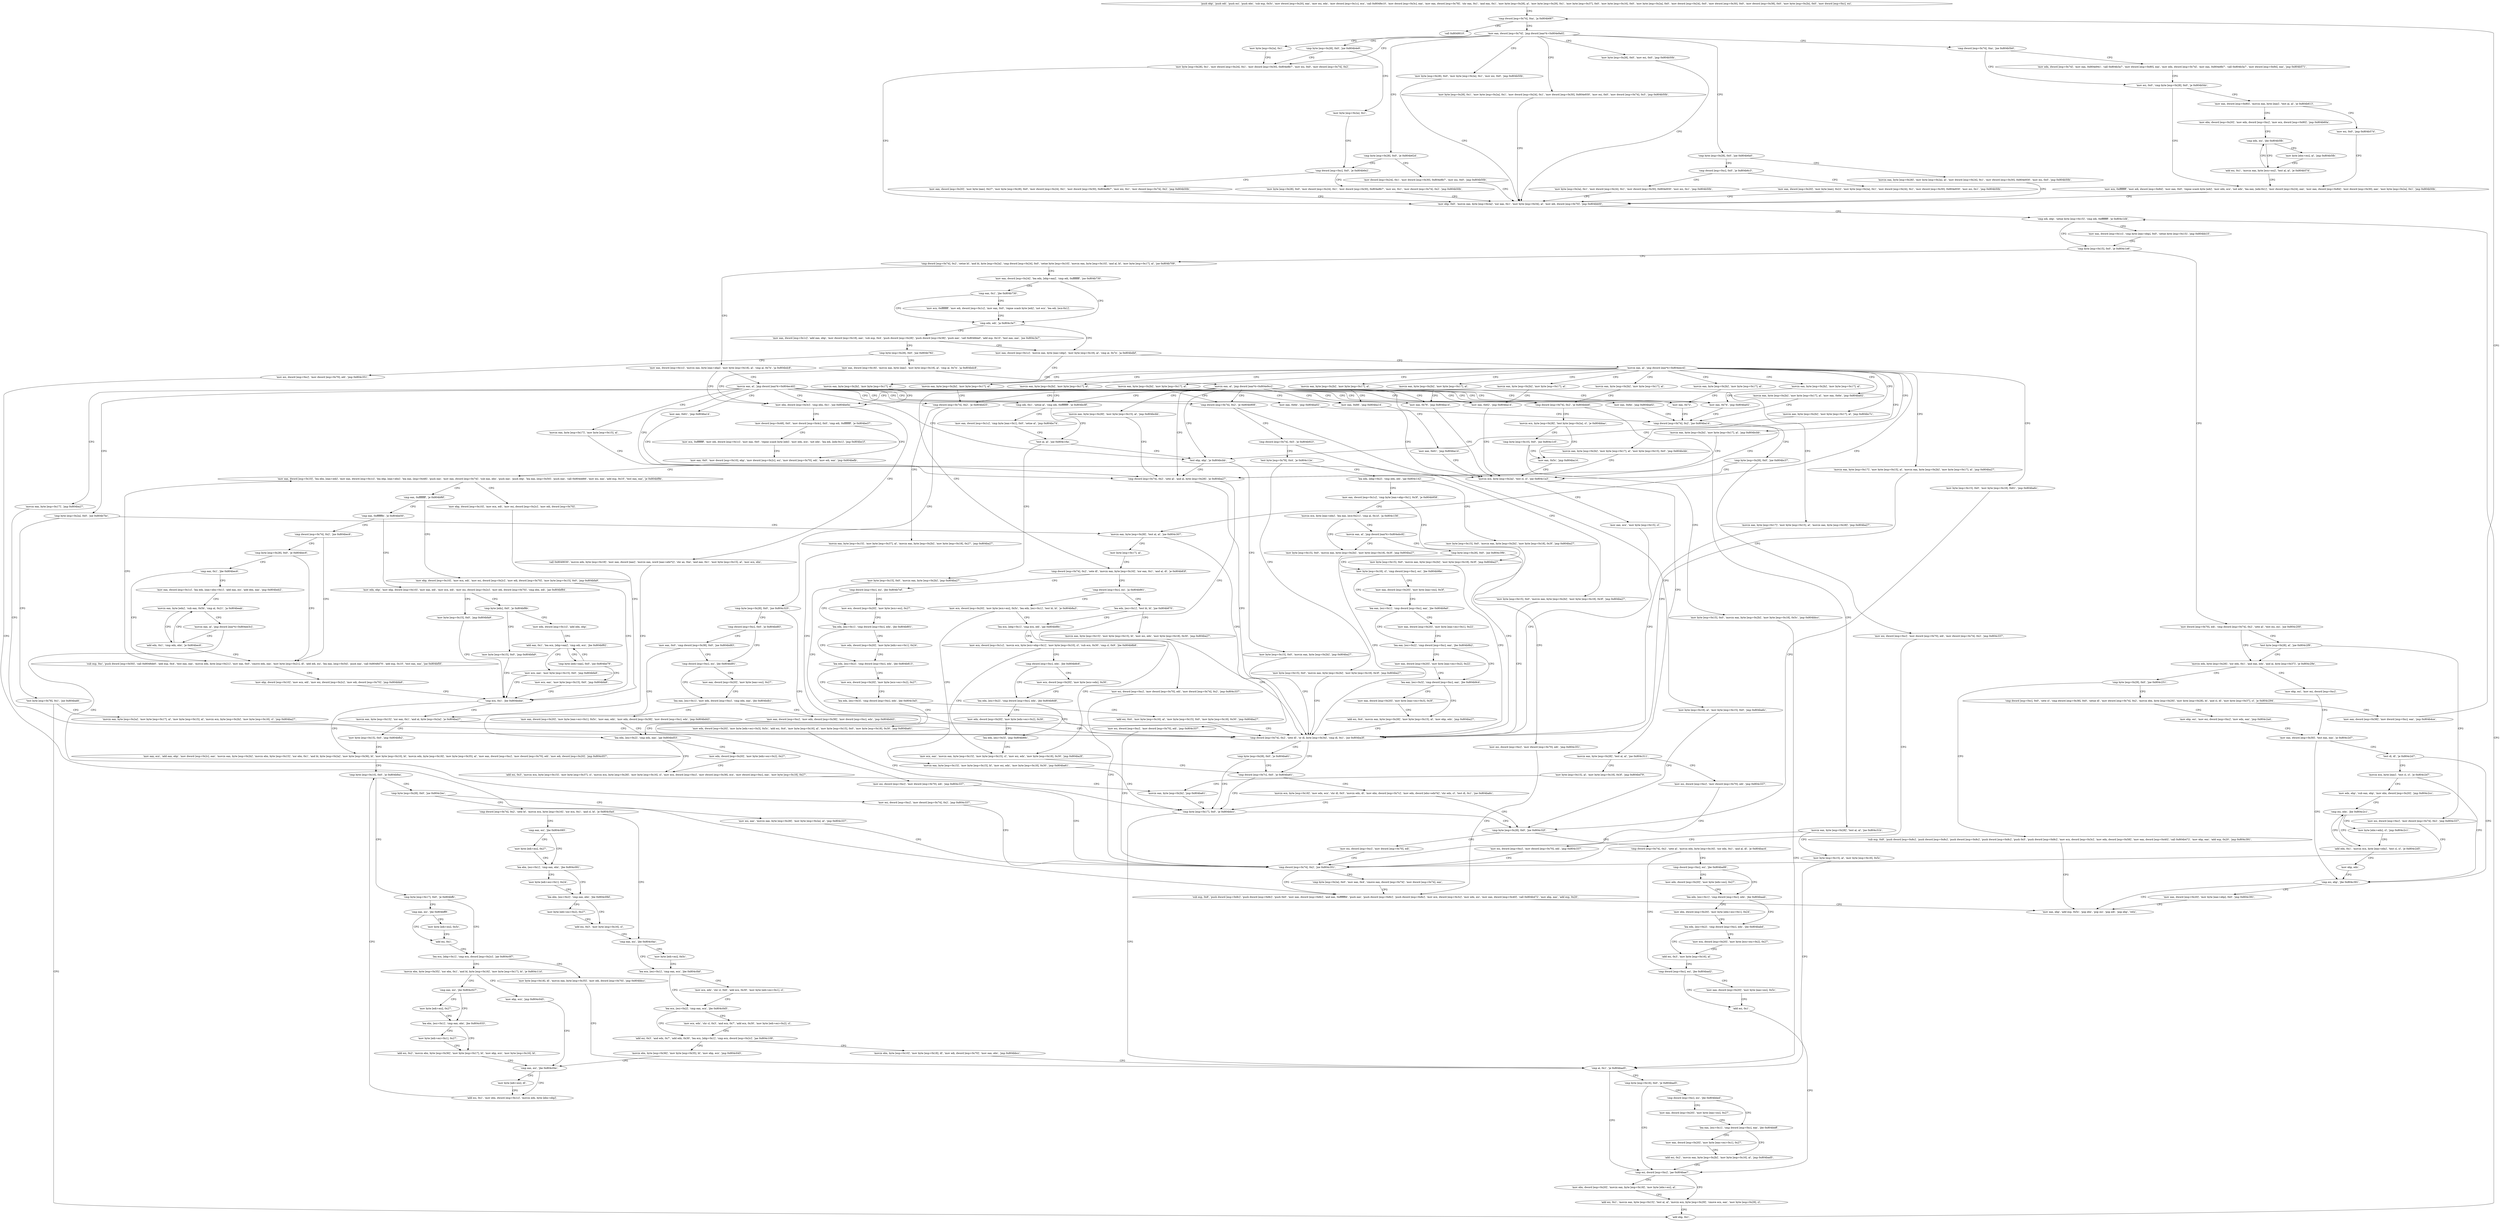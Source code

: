 digraph "func" {
"134526066" [label = "'push ebp', 'push edi', 'push esi', 'push ebx', 'sub esp, 0x5c', 'mov dword [esp+0x20], eax', 'mov esi, edx', 'mov dword [esp+0x1c], ecx', 'call 0x8048e10', 'mov dword [esp+0x3c], eax', 'mov eax, dword [esp+0x78]', 'shr eax, 0x1', 'and eax, 0x1', 'mov byte [esp+0x28], al', 'mov byte [esp+0x29], 0x1', 'mov byte [esp+0x37], 0x0', 'mov byte [esp+0x16], 0x0', 'mov byte [esp+0x2a], 0x0', 'mov dword [esp+0x24], 0x0', 'mov dword [esp+0x30], 0x0', 'mov dword [esp+0x38], 0x0', 'mov byte [esp+0x2b], 0x0', 'mov dword [esp+0xc], esi', " ]
"134526158" [label = "'cmp dword [esp+0x74], 0xa', 'ja 0x804b687', " ]
"134526599" [label = "'call 0x8049010', " ]
"134526169" [label = "'mov eax, dword [esp+0x74]', 'jmp dword [eax*4+0x804e9a0]', " ]
"134526180" [label = "'mov byte [esp+0x2a], 0x1', " ]
"134526185" [label = "'mov byte [esp+0x28], 0x1', 'mov dword [esp+0x24], 0x1', 'mov dword [esp+0x30], 0x804e8b7', 'mov esi, 0x0', 'mov dword [esp+0x74], 0x2', " ]
"134526245" [label = "'mov byte [esp+0x28], 0x0', 'mov esi, 0x0', 'jmp 0x804b50b', " ]
"134526257" [label = "'cmp byte [esp+0x28], 0x0', 'jne 0x804b6a0', " ]
"134526314" [label = "'cmp dword [esp+0x74], 0xa', 'jne 0x804b5b0', " ]
"134526493" [label = "'cmp byte [esp+0x28], 0x0', 'jne 0x804b4e9', " ]
"134526566" [label = "'cmp byte [esp+0x28], 0x0', 'je 0x804b62d', " ]
"134526604" [label = "'mov byte [esp+0x28], 0x0', 'mov byte [esp+0x2a], 0x1', 'mov esi, 0x0', 'jmp 0x804b50b', " ]
"134529979" [label = "'mov byte [esp+0x28], 0x1', 'mov byte [esp+0x2a], 0x1', 'mov dword [esp+0x24], 0x1', 'mov dword [esp+0x30], 0x804e930', 'mov esi, 0x0', 'mov dword [esp+0x74], 0x5', 'jmp 0x804b50b', " ]
"134526219" [label = "'mov ebp, 0x0', 'movzx eax, byte [esp+0x2a]', 'xor eax, 0x1', 'mov byte [esp+0x34], al', 'mov edi, dword [esp+0x70]', 'jmp 0x804bb00', " ]
"134526624" [label = "'movzx eax, byte [esp+0x28]', 'mov byte [esp+0x2a], al', 'mov dword [esp+0x24], 0x1', 'mov dword [esp+0x30], 0x804e930', 'mov esi, 0x0', 'jmp 0x804b50b', " ]
"134526268" [label = "'cmp dword [esp+0xc], 0x0', 'je 0x804b6c3', " ]
"134526384" [label = "'mov edx, dword [esp+0x74]', 'mov eax, 0x804e941', 'call 0x804b3a7', 'mov dword [esp+0x80], eax', 'mov edx, dword [esp+0x74]', 'mov eax, 0x804e8b7', 'call 0x804b3a7', 'mov dword [esp+0x84], eax', 'jmp 0x804b571', " ]
"134526321" [label = "'mov esi, 0x0', 'cmp byte [esp+0x28], 0x0', 'je 0x804b5dc', " ]
"134526504" [label = "'mov byte [esp+0x2a], 0x1', " ]
"134526509" [label = "'cmp dword [esp+0xc], 0x0', 'je 0x804b6e2', " ]
"134526573" [label = "'mov dword [esp+0x24], 0x1', 'mov dword [esp+0x30], 0x804e8b7', 'mov esi, 0x0', 'jmp 0x804b50b', " ]
"134527744" [label = "'cmp edi, ebp', 'setne byte [esp+0x15]', 'cmp edi, 0xffffffff', 'je 0x804c1d4', " ]
"134529492" [label = "'mov eax, dword [esp+0x1c]', 'cmp byte [eax+ebp], 0x0', 'setne byte [esp+0x15]', 'jmp 0x804bb10', " ]
"134527760" [label = "'cmp byte [esp+0x15], 0x0', 'je 0x804c1e6', " ]
"134526659" [label = "'mov byte [esp+0x2a], 0x1', 'mov dword [esp+0x24], 0x1', 'mov dword [esp+0x30], 0x804e930', 'mov esi, 0x1', 'jmp 0x804b50b', " ]
"134526279" [label = "'mov eax, dword [esp+0x20]', 'mov byte [eax], 0x22', 'mov byte [esp+0x2a], 0x1', 'mov dword [esp+0x24], 0x1', 'mov dword [esp+0x30], 0x804e930', 'mov esi, 0x1', 'jmp 0x804b50b', " ]
"134526428" [label = "'mov eax, dword [esp+0x80]', 'movzx eax, byte [eax]', 'test al, al', 'je 0x804b613', " ]
"134526333" [label = "'mov ecx, 0xffffffff', 'mov edi, dword [esp+0x84]', 'mov eax, 0x0', 'repne scasb byte [edi]', 'mov edx, ecx', 'not edx', 'lea eax, [edx-0x1]', 'mov dword [esp+0x24], eax', 'mov eax, dword [esp+0x84]', 'mov dword [esp+0x30], eax', 'mov byte [esp+0x2a], 0x1', 'jmp 0x804b50b', " ]
"134526690" [label = "'mov byte [esp+0x28], 0x0', 'mov dword [esp+0x24], 0x1', 'mov dword [esp+0x30], 0x804e8b7', 'mov esi, 0x1', 'mov dword [esp+0x74], 0x2', 'jmp 0x804b50b', " ]
"134526520" [label = "'mov eax, dword [esp+0x20]', 'mov byte [eax], 0x27', 'mov byte [esp+0x28], 0x0', 'mov dword [esp+0x24], 0x1', 'mov dword [esp+0x30], 0x804e8b7', 'mov esi, 0x1', 'mov dword [esp+0x74], 0x2', 'jmp 0x804b50b', " ]
"134529510" [label = "'mov dword [esp+0x70], edi', 'cmp dword [esp+0x74], 0x2', 'sete al', 'test esi, esi', 'jne 0x804c200', " ]
"134527771" [label = "'cmp dword [esp+0x74], 0x2', 'setne bl', 'and bl, byte [esp+0x2a]', 'cmp dword [esp+0x24], 0x0', 'setne byte [esp+0x10]', 'movzx eax, byte [esp+0x10]', 'and al, bl', 'mov byte [esp+0x17], al', 'jne 0x804b709', " ]
"134526483" [label = "'mov esi, 0x0', 'jmp 0x804b57d', " ]
"134526442" [label = "'mov ebx, dword [esp+0x20]', 'mov edx, dword [esp+0xc]', 'mov ecx, dword [esp+0x80]', 'jmp 0x804b60a', " ]
"134529536" [label = "'movzx edx, byte [esp+0x28]', 'xor edx, 0x1', 'and eax, edx', 'and al, byte [esp+0x37]', 'je 0x804c29e', " ]
"134529526" [label = "'test byte [esp+0x28], al', 'jne 0x804c2f9', " ]
"134526729" [label = "'mov eax, dword [esp+0x24]', 'lea edx, [ebp+eax]', 'cmp edi, 0xffffffff', 'jne 0x804b730', " ]
"134527810" [label = "'mov eax, dword [esp+0x1c]', 'movzx eax, byte [eax+ebp]', 'mov byte [esp+0x18], al', 'cmp al, 0x7e', 'ja 0x804bdc8', " ]
"134526474" [label = "'cmp edx, esi', 'jbe 0x804b5fb', " ]
"134529694" [label = "'mov ebp, esi', 'mov esi, dword [esp+0xc]', " ]
"134529556" [label = "'cmp byte [esp+0x29], 0x0', 'jne 0x804c251', " ]
"134529785" [label = "'mov esi, dword [esp+0xc]', 'mov dword [esp+0x74], 0x2', 'jmp 0x804c337', " ]
"134526768" [label = "'cmp edx, edi', 'ja 0x804c3e7', " ]
"134526742" [label = "'cmp eax, 0x1', 'jbe 0x804b730', " ]
"134528456" [label = "'mov ebx, dword [esp+0x3c]', 'cmp ebx, 0x1', 'jne 0x804be0a', " ]
"134527830" [label = "'movzx eax, al', 'jmp dword [eax*4+0x804ec40]', " ]
"134526459" [label = "'add esi, 0x1', 'movzx eax, byte [ecx+esi]', 'test al, al', 'je 0x804b57d', " ]
"134526478" [label = "'mov byte [ebx+esi], al', 'jmp 0x804b5fb', " ]
"134529700" [label = "'mov eax, dword [esp+0x30]', 'test eax, eax', 'je 0x804c2d7', " ]
"134529617" [label = "'sub esp, 0x8', 'push dword [esp+0x8c]', 'push dword [esp+0x8c]', 'push dword [esp+0x8c]', 'push dword [esp+0x8c]', 'push 0x5', 'push dword [esp+0x8c]', 'mov ecx, dword [esp+0x3c]', 'mov edx, dword [esp+0x58]', 'mov eax, dword [esp+0x40]', 'call 0x804b472', 'mov ebp, eax', 'add esp, 0x20', 'jmp 0x804c391', " ]
"134529563" [label = "'cmp dword [esp+0xc], 0x0', 'sete cl', 'cmp dword [esp+0x38], 0x0', 'setne dl', 'mov dword [esp+0x74], 0x2', 'movzx ebx, byte [esp+0x29]', 'mov byte [esp+0x28], bl', 'and cl, dl', 'mov byte [esp+0x37], cl', 'je 0x804c294', " ]
"134529847" [label = "'cmp dword [esp+0x74], 0x2', 'jne 0x804c351', " ]
"134530023" [label = "'mov eax, dword [esp+0x1c]', 'movzx eax, byte [eax+ebp]', 'mov byte [esp+0x18], al', 'cmp al, 0x7e', 'ja 0x804bdbf', " ]
"134526776" [label = "'mov eax, dword [esp+0x1c]', 'add eax, ebp', 'mov dword [esp+0x18], eax', 'sub esp, 0x4', 'push dword [esp+0x28]', 'push dword [esp+0x38]', 'push eax', 'call 0x8048da0', 'add esp, 0x10', 'test eax, eax', 'jne 0x804c3e7', " ]
"134526747" [label = "'mov ecx, 0xffffffff', 'mov edi, dword [esp+0x1c]', 'mov eax, 0x0', 'repne scasb byte [edi]', 'not ecx', 'lea edi, [ecx-0x1]', " ]
"134528522" [label = "'mov dword [esp+0x48], 0x0', 'mov dword [esp+0x4c], 0x0', 'cmp edi, 0xffffffff', 'je 0x804be37', " ]
"134528465" [label = "'call 0x8049030', 'movzx edx, byte [esp+0x18]', 'mov eax, dword [eax]', 'movzx eax, word [eax+edx*2]', 'shr ax, 0xe', 'and eax, 0x1', 'mov byte [esp+0x15], al', 'mov ecx, ebx', " ]
"134526863" [label = "'cmp byte [esp+0x2a], 0x0', 'jne 0x804b7bc', " ]
"134527206" [label = "'cmp dword [esp+0x74], 0x2', 'je 0x804b908', " ]
"134527453" [label = "'mov eax, 0x62', 'jmp 0x804ba14', " ]
"134527469" [label = "'mov eax, 0x66', 'jmp 0x804ba14', " ]
"134527485" [label = "'mov eax, 0x72', " ]
"134527849" [label = "'mov eax, 0x74', 'jmp 0x804ba02', " ]
"134527868" [label = "'mov eax, 0x76', 'jmp 0x804ba14', " ]
"134527887" [label = "'cmp dword [esp+0x74], 0x2', 'je 0x804bbb6', " ]
"134528016" [label = "'mov eax, 0x6e', 'jmp 0x804ba02', " ]
"134528076" [label = "'mov eax, 0x61', 'jmp 0x804ba14', " ]
"134528105" [label = "'cmp edi, 0x1', 'setne al', 'cmp edi, 0xffffffff', 'je 0x804bc8f', " ]
"134528124" [label = "'test ebp, ebp', 'je 0x804bcbb', " ]
"134528178" [label = "'movzx eax, byte [esp+0x17]', 'mov byte [esp+0x15], al', " ]
"134528187" [label = "'cmp dword [esp+0x74], 0x2', 'sete al', 'and al, byte [esp+0x28]', 'je 0x804ba27', " ]
"134528262" [label = "'cmp dword [esp+0x74], 0x2', 'je 0x804bd25', " ]
"134529316" [label = "'movzx eax, byte [esp+0x17]', 'jmp 0x804ba27', " ]
"134529751" [label = "'cmp esi, ebp', 'jbe 0x804c391', " ]
"134529937" [label = "'mov eax, ebp', 'add esp, 0x5c', 'pop ebx', 'pop esi', 'pop edi', 'pop ebp', 'retn', " ]
"134529759" [label = "'mov eax, dword [esp+0x20]', 'mov byte [eax+ebp], 0x0', 'jmp 0x804c391', " ]
"134529708" [label = "'test dl, dl', 'je 0x804c2d7', " ]
"134529712" [label = "'movzx ecx, byte [eax]', 'test cl, cl', 'je 0x804c2d7', " ]
"134529684" [label = "'mov ebp, esi', 'mov esi, dword [esp+0xc]', 'mov edx, eax', 'jmp 0x804c2a4', " ]
"134529604" [label = "'mov eax, dword [esp+0x38]', 'mov dword [esp+0xc], eax', 'jmp 0x804b4ce', " ]
"134529873" [label = "'sub esp, 0x8', 'push dword [esp+0x8c]', 'push dword [esp+0x8c]', 'push 0x0', 'mov eax, dword [esp+0x8c]', 'and eax, 0xfffffffd', 'push eax', 'push dword [esp+0x8c]', 'push dword [esp+0x8c]', 'mov ecx, dword [esp+0x3c]', 'mov edx, esi', 'mov eax, dword [esp+0x40]', 'call 0x804b472', 'mov ebp, eax', 'add esp, 0x20', " ]
"134529854" [label = "'cmp byte [esp+0x2a], 0x0', 'mov eax, 0x4', 'cmove eax, dword [esp+0x74]', 'mov dword [esp+0x74], eax', " ]
"134528447" [label = "'movzx eax, byte [esp+0x2b]', 'mov byte [esp+0x17], al', " ]
"134530043" [label = "'movzx eax, al', 'jmp dword [eax*4+0x804eec4]', " ]
"134526814" [label = "'cmp byte [esp+0x28], 0x0', 'jne 0x804b782', " ]
"134528567" [label = "'mov ecx, 0xffffffff', 'mov edi, dword [esp+0x1c]', 'mov eax, 0x0', 'repne scasb byte [edi]', 'mov edx, ecx', 'not edx', 'lea edi, [edx-0x1]', 'jmp 0x804be1f', " ]
"134528543" [label = "'mov eax, 0x0', 'mov dword [esp+0x10], ebp', 'mov dword [esp+0x2c], esi', 'mov dword [esp+0x70], edi', 'mov edi, eax', 'jmp 0x804befb', " ]
"134528494" [label = "'movzx eax, byte [esp+0x15]', 'xor eax, 0x1', 'and al, byte [esp+0x2a]', 'je 0x804ba27', " ]
"134526908" [label = "'movzx eax, byte [esp+0x28]', 'test al, al', 'jne 0x804c307', " ]
"134526870" [label = "'test byte [esp+0x78], 0x1', 'jne 0x804bafd', " ]
"134527240" [label = "'movzx eax, byte [esp+0x28]', 'test al, al', 'jne 0x804c311', " ]
"134527213" [label = "'cmp dword [esp+0x74], 0x5', 'je 0x804b923', " ]
"134527508" [label = "'movzx ecx, byte [esp+0x2a]', 'test cl, cl', 'jne 0x804c1a3', " ]
"134527490" [label = "'cmp dword [esp+0x74], 0x2', 'jne 0x804ba14', " ]
"134527926" [label = "'movzx eax, byte [esp+0x28]', 'test al, al', 'jne 0x804c31b', " ]
"134527894" [label = "'movzx ecx, byte [esp+0x28]', 'test byte [esp+0x2a], cl', 'je 0x804bbac', " ]
"134528143" [label = "'mov eax, dword [esp+0x1c]', 'cmp byte [eax+0x1], 0x0', 'setne al', 'jmp 0x804bc74', " ]
"134528116" [label = "'test al, al', 'jne 0x804c16a', " ]
"134528128" [label = "'mov byte [esp+0x15], 0x0', 'movzx eax, byte [esp+0x2b]', 'jmp 0x804ba27', " ]
"134527527" [label = "'cmp dword [esp+0x74], 0x2', 'sete dl', 'or dl, byte [esp+0x34]', 'cmp dl, 0x1', 'jne 0x804ba3f', " ]
"134528205" [label = "'mov esi, dword [esp+0xc]', 'mov dword [esp+0x70], edi', 'mov dword [esp+0x74], 0x2', 'jmp 0x804c337', " ]
"134528293" [label = "'cmp byte [esp+0x28], 0x0', 'jne 0x804c325', " ]
"134528269" [label = "'movzx eax, byte [esp+0x15]', 'mov byte [esp+0x37], al', 'movzx eax, byte [esp+0x2b]', 'mov byte [esp+0x18], 0x27', 'jmp 0x804ba27', " ]
"134529719" [label = "'mov edx, ebp', 'sub eax, ebp', 'mov ebx, dword [esp+0x20]', 'jmp 0x804c2cc', " ]
"134527197" [label = "'movzx eax, byte [esp+0x2b]', 'mov byte [esp+0x17], al', " ]
"134527444" [label = "'movzx eax, byte [esp+0x2b]', 'mov byte [esp+0x17], al', " ]
"134527460" [label = "'movzx eax, byte [esp+0x2b]', 'mov byte [esp+0x17], al', " ]
"134527476" [label = "'movzx eax, byte [esp+0x2b]', 'mov byte [esp+0x17], al', " ]
"134527840" [label = "'movzx eax, byte [esp+0x2b]', 'mov byte [esp+0x17], al', " ]
"134527859" [label = "'movzx eax, byte [esp+0x2b]', 'mov byte [esp+0x17], al', " ]
"134527878" [label = "'movzx eax, byte [esp+0x2b]', 'mov byte [esp+0x17], al', " ]
"134528036" [label = "'movzx eax, byte [esp+0x2b]', 'mov byte [esp+0x17], al', 'mov eax, 0x6e', 'jmp 0x804ba02', " ]
"134528096" [label = "'movzx eax, byte [esp+0x2b]', 'mov byte [esp+0x17], al', " ]
"134528156" [label = "'movzx eax, byte [esp+0x2b]', 'mov byte [esp+0x17], al', 'jmp 0x804bc7c', " ]
"134528167" [label = "'movzx eax, byte [esp+0x2b]', 'mov byte [esp+0x17], al', 'jmp 0x804bcbb', " ]
"134528237" [label = "'movzx eax, byte [esp+0x2b]', 'mov byte [esp+0x17], al', 'mov byte [esp+0x15], 0x0', 'jmp 0x804bcbb', " ]
"134528253" [label = "'movzx eax, byte [esp+0x2b]', 'mov byte [esp+0x17], al', " ]
"134529420" [label = "'movzx eax, byte [esp+0x17]', 'mov byte [esp+0x15], al', 'movzx eax, byte [esp+0x2b]', 'mov byte [esp+0x17], al', 'jmp 0x804ba27', " ]
"134529457" [label = "'mov byte [esp+0x15], 0x0', 'mov byte [esp+0x18], 0x61', 'jmp 0x804ba6c', " ]
"134526850" [label = "'mov esi, dword [esp+0xc]', 'mov dword [esp+0x70], edi', 'jmp 0x804c351', " ]
"134526821" [label = "'mov eax, dword [esp+0x18]', 'movzx eax, byte [eax]', 'mov byte [esp+0x18], al', 'cmp al, 0x7e', 'ja 0x804bdc8', " ]
"134528763" [label = "'mov eax, dword [esp+0x10]', 'lea ebx, [eax+edi]', 'mov eax, dword [esp+0x1c]', 'lea ebp, [eax+ebx]', 'lea eax, [esp+0x48]', 'push eax', 'mov eax, dword [esp+0x74]', 'sub eax, ebx', 'push eax', 'push ebp', 'lea eax, [esp+0x50]', 'push eax', 'call 0x804dd66', 'mov esi, eax', 'add esp, 0x10', 'test eax, eax', 'je 0x804bf9b', " ]
"134527551" [label = "'cmp dword [esp+0x7c], 0x0', 'je 0x804ba61', " ]
"134527544" [label = "'cmp byte [esp+0x28], 0x0', 'je 0x804ba61', " ]
"134528512" [label = "'mov byte [esp+0x15], 0x0', 'jmp 0x804bfb2', " ]
"134528946" [label = "'mov eax, ecx', 'add eax, ebp', 'mov dword [esp+0x2c], eax', 'movzx eax, byte [esp+0x2b]', 'movzx ebx, byte [esp+0x15]', 'xor ebx, 0x1', 'and bl, byte [esp+0x2a]', 'mov byte [esp+0x36], bl', 'mov byte [esp+0x10], bl', 'movzx edx, byte [esp+0x18]', 'mov byte [esp+0x35], al', 'mov eax, dword [esp+0xc]', 'mov dword [esp+0x70], edi', 'mov edi, dword [esp+0x20]', 'jmp 0x804c057', " ]
"134529799" [label = "'mov esi, dword [esp+0xc]', 'mov dword [esp+0x70], edi', 'jmp 0x804c337', " ]
"134526921" [label = "'mov byte [esp+0x17], al', " ]
"134527741" [label = "'add ebp, 0x1', " ]
"134526881" [label = "'movzx eax, byte [esp+0x2a]', 'mov byte [esp+0x17], al', 'mov byte [esp+0x15], al', 'movzx ecx, byte [esp+0x2b]', 'mov byte [esp+0x18], cl', 'jmp 0x804ba27', " ]
"134529809" [label = "'mov esi, dword [esp+0xc]', 'mov dword [esp+0x70], edi', 'jmp 0x804c337', " ]
"134527253" [label = "'mov byte [esp+0x15], al', 'mov byte [esp+0x18], 0x3f', 'jmp 0x804bd79', " ]
"134527267" [label = "'test byte [esp+0x78], 0x4', 'je 0x804c12e', " ]
"134527220" [label = "'mov byte [esp+0x15], 0x0', 'movzx eax, byte [esp+0x2b]', 'mov byte [esp+0x18], 0x3f', 'jmp 0x804ba27', " ]
"134529443" [label = "'mov byte [esp+0x18], al', 'mov byte [esp+0x15], 0x0', 'jmp 0x804ba6c', " ]
"134527521" [label = "'mov eax, ecx', 'mov byte [esp+0x15], cl', " ]
"134527497" [label = "'cmp byte [esp+0x28], 0x0', 'jne 0x804bc37', " ]
"134528055" [label = "'mov esi, dword [esp+0xc]', 'mov dword [esp+0x70], edi', 'mov dword [esp+0x74], 0x2', 'jmp 0x804c337', " ]
"134529819" [label = "'mov esi, dword [esp+0xc]', 'mov dword [esp+0x70], edi', 'jmp 0x804c337', " ]
"134527939" [label = "'mov byte [esp+0x15], al', 'mov byte [esp+0x18], 0x5c', " ]
"134527916" [label = "'mov eax, 0x5c', 'jmp 0x804ba14', " ]
"134527905" [label = "'cmp byte [esp+0x10], 0x0', 'jne 0x804c1c0', " ]
"134529386" [label = "'mov byte [esp+0x15], 0x0', 'movzx eax, byte [esp+0x2b]', 'jmp 0x804ba27', " ]
"134529829" [label = "'mov esi, dword [esp+0xc]', 'mov dword [esp+0x70], edi', 'jmp 0x804c337', " ]
"134528304" [label = "'cmp dword [esp+0xc], 0x0', 'je 0x804bd83', " ]
"134529740" [label = "'cmp esi, edx', 'jbe 0x804c2c1', " ]
"134527596" [label = "'cmp byte [esp+0x28], 0x0', 'jne 0x804c32f', " ]
"134526840" [label = "'movzx eax, al', 'jmp dword [eax*4+0x804e9cc]', " ]
"134528923" [label = "'mov ebp, dword [esp+0x10]', 'mov ecx, edi', 'mov esi, dword [esp+0x2c]', 'mov edi, dword [esp+0x70]', " ]
"134528809" [label = "'cmp eax, 0xffffffff', 'je 0x804bf6f', " ]
"134527585" [label = "'cmp byte [esp+0x17], 0x0', 'je 0x804bbcc', " ]
"134527558" [label = "'movzx ecx, byte [esp+0x18]', 'mov edx, ecx', 'shr dl, 0x5', 'movzx edx, dl', 'mov ebx, dword [esp+0x7c]', 'mov edx, dword [ebx+edx*4]', 'shr edx, cl', 'test dl, 0x1', 'jne 0x804ba6c', " ]
"134529111" [label = "'cmp byte [esp+0x10], 0x0', 'je 0x804bfea', " ]
"134526925" [label = "'cmp dword [esp+0x74], 0x2', 'sete dl', 'movzx eax, byte [esp+0x16]', 'xor eax, 0x1', 'and al, dl', 'je 0x804b83f', " ]
"134528377" [label = "'movzx eax, byte [esp+0x2b]', 'jmp 0x804ba61', " ]
"134529326" [label = "'mov byte [esp+0x15], 0x0', 'movzx eax, byte [esp+0x2b]', 'mov byte [esp+0x18], 0x3f', 'jmp 0x804ba27', " ]
"134527278" [label = "'lea edx, [ebp+0x2]', 'cmp edx, edi', 'jae 0x804c142', " ]
"134527948" [label = "'cmp al, 0x1', 'je 0x804bad5', " ]
"134529472" [label = "'mov byte [esp+0x15], 0x0', 'movzx eax, byte [esp+0x2b]', 'mov byte [esp+0x18], 0x5c', 'jmp 0x804bbcc', " ]
"134528387" [label = "'cmp dword [esp+0xc], esi', 'jbe 0x804bd91', " ]
"134528311" [label = "'mov eax, 0x0', 'cmp dword [esp+0x38], 0x0', 'jne 0x804bd83', " ]
"134529729" [label = "'add edx, 0x1', 'movzx ecx, byte [eax+edx]', 'test cl, cl', 'je 0x804c2d5', " ]
"134529744" [label = "'mov byte [ebx+edx], cl', 'jmp 0x804c2c1', " ]
"134529839" [label = "'mov esi, dword [esp+0xc]', 'mov dword [esp+0x70], edi', " ]
"134527607" [label = "'cmp dword [esp+0x74], 0x2', 'sete al', 'movzx edx, byte [esp+0x16]', 'xor edx, 0x1', 'and al, dl', 'je 0x804bac4', " ]
"134528026" [label = "'mov eax, 0x6e', 'jmp 0x804ba02', " ]
"134528086" [label = "'mov eax, 0x61', 'jmp 0x804ba14', " ]
"134528226" [label = "'movzx eax, byte [esp+0x28]', 'mov byte [esp+0x15], al', 'jmp 0x804bcbb', " ]
"134529401" [label = "'movzx eax, byte [esp+0x17]', 'mov byte [esp+0x15], al', 'movzx eax, byte [esp+0x28]', 'jmp 0x804ba27', " ]
"134528937" [label = "'cmp ecx, 0x1', 'jbe 0x804bdee', " ]
"134528879" [label = "'mov ebp, dword [esp+0x10]', 'mov ecx, edi', 'mov esi, dword [esp+0x2c]', 'mov edi, dword [esp+0x70]', 'mov byte [esp+0x15], 0x0', 'jmp 0x804bfa9', " ]
"134528814" [label = "'cmp eax, 0xfffffffe', 'je 0x804be50', " ]
"134529002" [label = "'cmp byte [esp+0x17], 0x0', 'je 0x804bffc', " ]
"134529118" [label = "'cmp byte [esp+0x28], 0x0', 'jne 0x804c2ec', " ]
"134527039" [label = "'cmp dword [esp+0xc], esi', 'ja 0x804b861', " ]
"134527073" [label = "'mov ecx, dword [esp+0x20]', 'mov byte [ecx+esi], 0x5c', 'lea edx, [esi+0x1]', 'test bl, bl', 'je 0x804b8a3', " ]
"134527045" [label = "'lea edx, [esi+0x1]', 'test bl, bl', 'jne 0x804b870', " ]
"134526945" [label = "'cmp dword [esp+0xc], esi', 'jbe 0x804b7ef', " ]
"134526959" [label = "'lea edx, [esi+0x1]', 'cmp dword [esp+0xc], edx', 'jbe 0x804b801', " ]
"134526951" [label = "'mov ecx, dword [esp+0x20]', 'mov byte [ecx+esi], 0x27', " ]
"134529346" [label = "'mov byte [esp+0x15], 0x0', 'movzx eax, byte [esp+0x2b]', 'mov byte [esp+0x18], 0x3f', 'jmp 0x804ba27', " ]
"134527289" [label = "'mov eax, dword [esp+0x1c]', 'cmp byte [eax+ebp+0x1], 0x3f', 'je 0x804b958', " ]
"134527701" [label = "'cmp esi, dword [esp+0xc]', 'jae 0x804bae7', " ]
"134527719" [label = "'add esi, 0x1', 'movzx eax, byte [esp+0x15]', 'test al, al', 'movzx ecx, byte [esp+0x29]', 'cmove ecx, eax', 'mov byte [esp+0x29], cl', " ]
"134527707" [label = "'mov ebx, dword [esp+0x20]', 'movzx eax, byte [esp+0x18]', 'mov byte [ebx+esi], al', " ]
"134527956" [label = "'cmp byte [esp+0x16], 0x0', 'je 0x804bad5', " ]
"134527967" [label = "'cmp dword [esp+0xc], esi', 'jbe 0x804bbed', " ]
"134528401" [label = "'lea eax, [esi+0x1]', 'mov edx, dword [esp+0xc]', 'cmp edx, eax', 'jbe 0x804bdb1', " ]
"134528393" [label = "'mov eax, dword [esp+0x20]', 'mov byte [eax+esi], 0x27', " ]
"134528323" [label = "'lea edx, [esi+0x2]', 'cmp edx, eax', 'jae 0x804bd53', " ]
"134529749" [label = "'mov ebp, edx', " ]
"134527684" [label = "'cmp dword [esp+0xc], esi', 'jbe 0x804bad2', " ]
"134527627" [label = "'cmp dword [esp+0xc], esi', 'jbe 0x804ba99', " ]
"134528592" [label = "'mov edx, ebp', 'mov ebp, dword [esp+0x10]', 'mov eax, edi', 'mov ecx, edi', 'mov esi, dword [esp+0x2c]', 'mov edi, dword [esp+0x70]', 'cmp ebx, edi', 'jae 0x804bf84', " ]
"134528823" [label = "'cmp dword [esp+0x74], 0x2', 'jne 0x804bec6', " ]
"134529020" [label = "'lea ecx, [ebp+0x1]', 'cmp ecx, dword [esp+0x2c]', 'jae 0x804c0f7', " ]
"134529009" [label = "'cmp eax, esi', 'jbe 0x804bff9', " ]
"134529772" [label = "'mov esi, eax', 'movzx eax, byte [esp+0x28]', 'mov byte [esp+0x2a], al', 'jmp 0x804c337', " ]
"134529129" [label = "'cmp dword [esp+0x74], 0x2', 'sete bl', 'movzx ecx, byte [esp+0x16]', 'xor ecx, 0x1', 'and cl, bl', 'je 0x804c0a4', " ]
"134527139" [label = "'movzx eax, byte [esp+0x15]', 'mov byte [esp+0x15], bl', 'mov esi, edx', 'mov byte [esp+0x18], 0x30', 'jmp 0x804ba61', " ]
"134527088" [label = "'lea ecx, [ebp+0x1]', 'cmp ecx, edi', 'jae 0x804b88c', " ]
"134527052" [label = "'movzx eax, byte [esp+0x15]', 'mov byte [esp+0x15], bl', 'mov esi, edx', 'mov byte [esp+0x18], 0x30', 'jmp 0x804ba27', " ]
"134526977" [label = "'lea edx, [esi+0x2]', 'cmp dword [esp+0xc], edx', 'jbe 0x804b813', " ]
"134526968" [label = "'mov edx, dword [esp+0x20]', 'mov byte [edx+esi+0x1], 0x24', " ]
"134527320" [label = "'movzx ecx, byte [eax+edx]', 'lea eax, [ecx-0x21]', 'cmp al, 0x1d', 'ja 0x804c156', " ]
"134527300" [label = "'mov byte [esp+0x15], 0x0', 'movzx eax, byte [esp+0x2b]', 'mov byte [esp+0x18], 0x3f', 'jmp 0x804ba27', " ]
"134527981" [label = "'lea eax, [esi+0x1]', 'cmp dword [esp+0xc], eax', 'jbe 0x804bbff', " ]
"134527973" [label = "'mov eax, dword [esp+0x20]', 'mov byte [eax+esi], 0x27', " ]
"134528433" [label = "'mov eax, dword [esp+0xc]', 'mov edx, dword [esp+0x38]', 'mov dword [esp+0xc], edx', 'jmp 0x804bd43', " ]
"134528412" [label = "'mov eax, dword [esp+0x20]', 'mov byte [eax+esi+0x1], 0x5c', 'mov eax, edx', 'mov edx, dword [esp+0x38]', 'mov dword [esp+0xc], edx', 'jmp 0x804bd43', " ]
"134528339" [label = "'add esi, 0x3', 'movzx ecx, byte [esp+0x15]', 'mov byte [esp+0x37], cl', 'movzx ecx, byte [esp+0x28]', 'mov byte [esp+0x16], cl', 'mov ecx, dword [esp+0xc]', 'mov dword [esp+0x38], ecx', 'mov dword [esp+0xc], eax', 'mov byte [esp+0x18], 0x27', " ]
"134528330" [label = "'mov edx, dword [esp+0x20]', 'mov byte [edx+esi+0x2], 0x27', " ]
"134527698" [label = "'add esi, 0x1', " ]
"134527690" [label = "'mov eax, dword [esp+0x20]', 'mov byte [eax+esi], 0x5c', " ]
"134527641" [label = "'lea edx, [esi+0x1]', 'cmp dword [esp+0xc], edx', 'jbe 0x804baab', " ]
"134527633" [label = "'mov edx, dword [esp+0x20]', 'mov byte [edx+esi], 0x27', " ]
"134528900" [label = "'mov byte [esp+0x15], 0x0', 'jmp 0x804bfa9', " ]
"134528618" [label = "'cmp byte [edx], 0x0', 'je 0x804bf8b', " ]
"134528710" [label = "'sub esp, 0xc', 'push dword [esp+0x50]', 'call 0x8048de0', 'add esp, 0x4', 'test eax, eax', 'movzx edx, byte [esp+0x21]', 'mov eax, 0x0', 'cmove edx, eax', 'mov byte [esp+0x21], dl', 'add edi, esi', 'lea eax, [esp+0x54]', 'push eax', 'call 0x8048d70', 'add esp, 0x10', 'test eax, eax', 'jne 0x804bf5f', " ]
"134528830" [label = "'cmp byte [esp+0x28], 0x0', 'je 0x804bec6', " ]
"134529271" [label = "'mov byte [esp+0x18], dl', 'movzx eax, byte [esp+0x35]', 'mov edi, dword [esp+0x70]', 'jmp 0x804bbcc', " ]
"134529033" [label = "'movzx ebx, byte [esp+0x35]', 'xor ebx, 0x1', 'and bl, byte [esp+0x16]', 'mov byte [esp+0x17], bl', 'je 0x804c11d', " ]
"134529017" [label = "'add esi, 0x1', " ]
"134529013" [label = "'mov byte [edi+esi], 0x5c', " ]
"134529188" [label = "'cmp eax, esi', 'jbe 0x804c0ac', " ]
"134529149" [label = "'cmp eax, esi', 'jbe 0x804c085', " ]
"134527116" [label = "'mov ecx, eax', 'movzx eax, byte [esp+0x15]', 'mov byte [esp+0x15], cl', 'mov esi, edx', 'mov byte [esp+0x18], 0x30', 'jmp 0x804ba3f', " ]
"134527095" [label = "'mov ecx, dword [esp+0x1c]', 'movzx ecx, byte [ecx+ebp+0x1]', 'mov byte [esp+0x10], cl', 'sub ecx, 0x30', 'cmp cl, 0x9', 'jbe 0x804b8b8', " ]
"134526995" [label = "'lea edx, [esi+0x3]', 'cmp dword [esp+0xc], edx', 'jbe 0x804c3a5', " ]
"134526986" [label = "'mov ecx, dword [esp+0x20]', 'mov byte [ecx+esi+0x2], 0x27', " ]
"134529366" [label = "'mov byte [esp+0x15], 0x0', 'movzx eax, byte [esp+0x2b]', 'mov byte [esp+0x18], 0x3f', 'jmp 0x804ba27', " ]
"134527335" [label = "'movzx eax, al', 'jmp dword [eax*4+0x804ebc8]', " ]
"134527999" [label = "'add esi, 0x2', 'movzx eax, byte [esp+0x2b]', 'mov byte [esp+0x16], al', 'jmp 0x804bad5', " ]
"134527990" [label = "'mov eax, dword [esp+0x20]', 'mov byte [eax+esi+0x1], 0x27', " ]
"134527659" [label = "'lea edx, [esi+0x2]', 'cmp dword [esp+0xc], edx', 'jbe 0x804babd', " ]
"134527650" [label = "'mov ebx, dword [esp+0x20]', 'mov byte [ebx+esi+0x1], 0x24', " ]
"134528907" [label = "'mov byte [esp+0x15], 0x0', 'jmp 0x804bfa9', " ]
"134528627" [label = "'mov edx, dword [esp+0x1c]', 'add edx, ebp', " ]
"134528863" [label = "'mov ebp, dword [esp+0x10]', 'mov ecx, edi', 'mov esi, dword [esp+0x2c]', 'mov edi, dword [esp+0x70]', 'jmp 0x804bfa9', " ]
"134528837" [label = "'cmp eax, 0x1', 'jbe 0x804bec6', " ]
"134529309" [label = "'mov ebp, ecx', 'jmp 0x804c045', " ]
"134529055" [label = "'cmp eax, esi', 'jbe 0x804c027', " ]
"134529196" [label = "'lea ecx, [esi+0x1]', 'cmp eax, ecx', 'jbe 0x804c0bf', " ]
"134529192" [label = "'mov byte [edi+esi], 0x5c', " ]
"134529157" [label = "'lea ebx, [esi+0x1]', 'cmp eax, ebx', 'jbe 0x804c091', " ]
"134529153" [label = "'mov byte [edi+esi], 0x27', " ]
"134527160" [label = "'cmp dword [esp+0xc], edx', 'jbe 0x804b8c6', " ]
"134529957" [label = "'add esi, 0x4', 'mov byte [esp+0x16], al', 'mov byte [esp+0x15], 0x0', 'mov byte [esp+0x18], 0x30', 'jmp 0x804ba27', " ]
"134527008" [label = "'mov edx, dword [esp+0x20]', 'mov byte [edx+esi+0x3], 0x5c', 'add esi, 0x4', 'mov byte [esp+0x16], al', 'mov byte [esp+0x15], 0x0', 'mov byte [esp+0x18], 0x30', 'jmp 0x804ba61', " ]
"134527345" [label = "'cmp byte [esp+0x28], 0x0', 'jne 0x804c39b', " ]
"134527677" [label = "'add esi, 0x3', 'mov byte [esp+0x16], al', " ]
"134527668" [label = "'mov ecx, dword [esp+0x20]', 'mov byte [ecx+esi+0x2], 0x27', " ]
"134528633" [label = "'add eax, 0x1', 'lea ecx, [ebp+eax]', 'cmp edi, ecx', 'jbe 0x804bf92', " ]
"134528846" [label = "'mov eax, dword [esp+0x1c]', 'lea edx, [eax+ebx+0x1]', 'add eax, esi', 'add ebx, eax', 'jmp 0x804beb2', " ]
"134529093" [label = "'cmp eax, esi', 'jbe 0x804c04c', " ]
"134529063" [label = "'lea ebx, [esi+0x1]', 'cmp eax, ebx', 'jbe 0x804c033', " ]
"134529059" [label = "'mov byte [edi+esi], 0x27', " ]
"134529215" [label = "'lea ecx, [esi+0x2]', 'cmp eax, ecx', 'jbe 0x804c0d5', " ]
"134529203" [label = "'mov ecx, edx', 'shr cl, 0x6', 'add ecx, 0x30', 'mov byte [edi+esi+0x1], cl', " ]
"134529169" [label = "'lea ebx, [esi+0x2]', 'cmp eax, ebx', 'jbe 0x804c09d', " ]
"134529164" [label = "'mov byte [edi+esi+0x1], 0x24', " ]
"134527174" [label = "'lea edx, [esi+0x2]', 'cmp dword [esp+0xc], edx', 'jbe 0x804b8d8', " ]
"134527166" [label = "'mov ecx, dword [esp+0x20]', 'mov byte [ecx+edx], 0x30', " ]
"134529947" [label = "'mov esi, dword [esp+0xc]', 'mov dword [esp+0x70], edi', 'jmp 0x804c351', " ]
"134527356" [label = "'mov byte [esp+0x18], cl', 'cmp dword [esp+0xc], esi', 'jbe 0x804b98e', " ]
"134528914" [label = "'mov ecx, eax', 'mov byte [esp+0x15], 0x0', 'jmp 0x804bfa9', " ]
"134528648" [label = "'cmp byte [edx+eax], 0x0', 'jne 0x804be79', " ]
"134528654" [label = "'mov ecx, eax', 'mov byte [esp+0x15], 0x0', 'jmp 0x804bfa9', " ]
"134528690" [label = "'movzx eax, byte [edx]', 'sub eax, 0x5b', 'cmp al, 0x21', 'ja 0x804beab', " ]
"134529100" [label = "'add esi, 0x1', 'mov ebx, dword [esp+0x1c]', 'movzx edx, byte [ebx+ebp]', " ]
"134529097" [label = "'mov byte [edi+esi], dl', " ]
"134529075" [label = "'add esi, 0x2', 'movzx ebx, byte [esp+0x36]', 'mov byte [esp+0x17], bl', 'mov ebp, ecx', 'mov byte [esp+0x16], bl', " ]
"134529070" [label = "'mov byte [edi+esi+0x1], 0x27', " ]
"134529237" [label = "'add esi, 0x3', 'and edx, 0x7', 'add edx, 0x30', 'lea ecx, [ebp+0x1]', 'cmp ecx, dword [esp+0x2c]', 'jae 0x804c109', " ]
"134529222" [label = "'mov ecx, edx', 'shr cl, 0x3', 'and ecx, 0x7', 'add ecx, 0x30', 'mov byte [edi+esi+0x2], cl', " ]
"134529181" [label = "'add esi, 0x3', 'mov byte [esp+0x16], cl', " ]
"134529176" [label = "'mov byte [edi+esi+0x2], 0x27', " ]
"134527192" [label = "'lea edx, [esi+0x3]', 'jmp 0x804b88c', " ]
"134527183" [label = "'mov edx, dword [esp+0x20]', 'mov byte [edx+esi+0x2], 0x30', " ]
"134527374" [label = "'lea eax, [esi+0x1]', 'cmp dword [esp+0xc], eax', 'jbe 0x804b9a0', " ]
"134527366" [label = "'mov eax, dword [esp+0x20]', 'mov byte [eax+esi], 0x3f', " ]
"134528683" [label = "'add edx, 0x1', 'cmp edx, ebx', 'je 0x804bec6', " ]
"134528700" [label = "'movzx eax, al', 'jmp dword [eax*4+0x804ee3c]', " ]
"134529289" [label = "'movzx ebx, byte [esp+0x10]', 'mov byte [esp+0x18], dl', 'mov edi, dword [esp+0x70]', 'mov eax, ebx', 'jmp 0x804bbcc', " ]
"134529255" [label = "'movzx ebx, byte [esp+0x36]', 'mov byte [esp+0x35], bl', 'mov ebp, ecx', 'jmp 0x804c045', " ]
"134527392" [label = "'lea eax, [esi+0x2]', 'cmp dword [esp+0xc], eax', 'jbe 0x804b9b2', " ]
"134527383" [label = "'mov eax, dword [esp+0x20]', 'mov byte [eax+esi+0x1], 0x22', " ]
"134528666" [label = "'mov esi, dword [esp+0xc]', 'mov dword [esp+0x74], 0x2', 'jmp 0x804c337', " ]
"134527410" [label = "'lea eax, [esi+0x3]', 'cmp dword [esp+0xc], eax', 'jbe 0x804b9c4', " ]
"134527401" [label = "'mov eax, dword [esp+0x20]', 'mov byte [eax+esi+0x2], 0x22', " ]
"134527428" [label = "'add esi, 0x4', 'movzx eax, byte [esp+0x28]', 'mov byte [esp+0x15], al', 'mov ebp, edx', 'jmp 0x804ba27', " ]
"134527419" [label = "'mov eax, dword [esp+0x20]', 'mov byte [eax+esi+0x3], 0x3f', " ]
"134526066" -> "134526158" [ label = "CFG" ]
"134526158" -> "134526599" [ label = "CFG" ]
"134526158" -> "134526169" [ label = "CFG" ]
"134526169" -> "134526180" [ label = "CFG" ]
"134526169" -> "134526185" [ label = "CFG" ]
"134526169" -> "134526245" [ label = "CFG" ]
"134526169" -> "134526257" [ label = "CFG" ]
"134526169" -> "134526314" [ label = "CFG" ]
"134526169" -> "134526493" [ label = "CFG" ]
"134526169" -> "134526566" [ label = "CFG" ]
"134526169" -> "134526604" [ label = "CFG" ]
"134526169" -> "134529979" [ label = "CFG" ]
"134526180" -> "134526185" [ label = "CFG" ]
"134526185" -> "134526219" [ label = "CFG" ]
"134526245" -> "134526219" [ label = "CFG" ]
"134526257" -> "134526624" [ label = "CFG" ]
"134526257" -> "134526268" [ label = "CFG" ]
"134526314" -> "134526384" [ label = "CFG" ]
"134526314" -> "134526321" [ label = "CFG" ]
"134526493" -> "134526185" [ label = "CFG" ]
"134526493" -> "134526504" [ label = "CFG" ]
"134526566" -> "134526509" [ label = "CFG" ]
"134526566" -> "134526573" [ label = "CFG" ]
"134526604" -> "134526219" [ label = "CFG" ]
"134529979" -> "134526219" [ label = "CFG" ]
"134526219" -> "134527744" [ label = "CFG" ]
"134526624" -> "134526219" [ label = "CFG" ]
"134526268" -> "134526659" [ label = "CFG" ]
"134526268" -> "134526279" [ label = "CFG" ]
"134526384" -> "134526321" [ label = "CFG" ]
"134526321" -> "134526428" [ label = "CFG" ]
"134526321" -> "134526333" [ label = "CFG" ]
"134526504" -> "134526509" [ label = "CFG" ]
"134526509" -> "134526690" [ label = "CFG" ]
"134526509" -> "134526520" [ label = "CFG" ]
"134526573" -> "134526219" [ label = "CFG" ]
"134527744" -> "134529492" [ label = "CFG" ]
"134527744" -> "134527760" [ label = "CFG" ]
"134529492" -> "134527760" [ label = "CFG" ]
"134527760" -> "134529510" [ label = "CFG" ]
"134527760" -> "134527771" [ label = "CFG" ]
"134526659" -> "134526219" [ label = "CFG" ]
"134526279" -> "134526219" [ label = "CFG" ]
"134526428" -> "134526483" [ label = "CFG" ]
"134526428" -> "134526442" [ label = "CFG" ]
"134526333" -> "134526219" [ label = "CFG" ]
"134526690" -> "134526219" [ label = "CFG" ]
"134526520" -> "134526219" [ label = "CFG" ]
"134529510" -> "134529536" [ label = "CFG" ]
"134529510" -> "134529526" [ label = "CFG" ]
"134527771" -> "134526729" [ label = "CFG" ]
"134527771" -> "134527810" [ label = "CFG" ]
"134526483" -> "134526333" [ label = "CFG" ]
"134526442" -> "134526474" [ label = "CFG" ]
"134529536" -> "134529694" [ label = "CFG" ]
"134529536" -> "134529556" [ label = "CFG" ]
"134529526" -> "134529785" [ label = "CFG" ]
"134529526" -> "134529536" [ label = "CFG" ]
"134526729" -> "134526768" [ label = "CFG" ]
"134526729" -> "134526742" [ label = "CFG" ]
"134527810" -> "134528456" [ label = "CFG" ]
"134527810" -> "134527830" [ label = "CFG" ]
"134526474" -> "134526459" [ label = "CFG" ]
"134526474" -> "134526478" [ label = "CFG" ]
"134529694" -> "134529700" [ label = "CFG" ]
"134529556" -> "134529617" [ label = "CFG" ]
"134529556" -> "134529563" [ label = "CFG" ]
"134529785" -> "134529847" [ label = "CFG" ]
"134526768" -> "134530023" [ label = "CFG" ]
"134526768" -> "134526776" [ label = "CFG" ]
"134526742" -> "134526768" [ label = "CFG" ]
"134526742" -> "134526747" [ label = "CFG" ]
"134528456" -> "134528522" [ label = "CFG" ]
"134528456" -> "134528465" [ label = "CFG" ]
"134527830" -> "134526863" [ label = "CFG" ]
"134527830" -> "134527206" [ label = "CFG" ]
"134527830" -> "134527453" [ label = "CFG" ]
"134527830" -> "134527469" [ label = "CFG" ]
"134527830" -> "134527485" [ label = "CFG" ]
"134527830" -> "134527849" [ label = "CFG" ]
"134527830" -> "134527868" [ label = "CFG" ]
"134527830" -> "134527887" [ label = "CFG" ]
"134527830" -> "134528016" [ label = "CFG" ]
"134527830" -> "134528076" [ label = "CFG" ]
"134527830" -> "134528105" [ label = "CFG" ]
"134527830" -> "134528124" [ label = "CFG" ]
"134527830" -> "134528178" [ label = "CFG" ]
"134527830" -> "134528187" [ label = "CFG" ]
"134527830" -> "134528262" [ label = "CFG" ]
"134527830" -> "134528456" [ label = "CFG" ]
"134527830" -> "134529316" [ label = "CFG" ]
"134526459" -> "134526333" [ label = "CFG" ]
"134526459" -> "134526474" [ label = "CFG" ]
"134526478" -> "134526459" [ label = "CFG" ]
"134529700" -> "134529751" [ label = "CFG" ]
"134529700" -> "134529708" [ label = "CFG" ]
"134529617" -> "134529937" [ label = "CFG" ]
"134529563" -> "134529684" [ label = "CFG" ]
"134529563" -> "134529604" [ label = "CFG" ]
"134529847" -> "134529873" [ label = "CFG" ]
"134529847" -> "134529854" [ label = "CFG" ]
"134530023" -> "134528447" [ label = "CFG" ]
"134530023" -> "134530043" [ label = "CFG" ]
"134526776" -> "134530023" [ label = "CFG" ]
"134526776" -> "134526814" [ label = "CFG" ]
"134526747" -> "134526768" [ label = "CFG" ]
"134528522" -> "134528567" [ label = "CFG" ]
"134528522" -> "134528543" [ label = "CFG" ]
"134528465" -> "134528494" [ label = "CFG" ]
"134526863" -> "134526908" [ label = "CFG" ]
"134526863" -> "134526870" [ label = "CFG" ]
"134527206" -> "134527240" [ label = "CFG" ]
"134527206" -> "134527213" [ label = "CFG" ]
"134527453" -> "134527508" [ label = "CFG" ]
"134527469" -> "134527508" [ label = "CFG" ]
"134527485" -> "134527490" [ label = "CFG" ]
"134527849" -> "134527490" [ label = "CFG" ]
"134527868" -> "134527508" [ label = "CFG" ]
"134527887" -> "134527926" [ label = "CFG" ]
"134527887" -> "134527894" [ label = "CFG" ]
"134528016" -> "134527490" [ label = "CFG" ]
"134528076" -> "134527508" [ label = "CFG" ]
"134528105" -> "134528143" [ label = "CFG" ]
"134528105" -> "134528116" [ label = "CFG" ]
"134528124" -> "134528187" [ label = "CFG" ]
"134528124" -> "134528128" [ label = "CFG" ]
"134528178" -> "134528187" [ label = "CFG" ]
"134528187" -> "134527527" [ label = "CFG" ]
"134528187" -> "134528205" [ label = "CFG" ]
"134528262" -> "134528293" [ label = "CFG" ]
"134528262" -> "134528269" [ label = "CFG" ]
"134529316" -> "134527527" [ label = "CFG" ]
"134529751" -> "134529937" [ label = "CFG" ]
"134529751" -> "134529759" [ label = "CFG" ]
"134529759" -> "134529937" [ label = "CFG" ]
"134529708" -> "134529751" [ label = "CFG" ]
"134529708" -> "134529712" [ label = "CFG" ]
"134529712" -> "134529751" [ label = "CFG" ]
"134529712" -> "134529719" [ label = "CFG" ]
"134529684" -> "134529700" [ label = "CFG" ]
"134529604" -> "134526158" [ label = "CFG" ]
"134529873" -> "134529937" [ label = "CFG" ]
"134529854" -> "134529873" [ label = "CFG" ]
"134528447" -> "134528456" [ label = "CFG" ]
"134530043" -> "134526908" [ label = "CFG" ]
"134530043" -> "134527197" [ label = "CFG" ]
"134530043" -> "134527444" [ label = "CFG" ]
"134530043" -> "134527460" [ label = "CFG" ]
"134530043" -> "134527476" [ label = "CFG" ]
"134530043" -> "134527840" [ label = "CFG" ]
"134530043" -> "134527859" [ label = "CFG" ]
"134530043" -> "134527878" [ label = "CFG" ]
"134530043" -> "134528036" [ label = "CFG" ]
"134530043" -> "134528096" [ label = "CFG" ]
"134530043" -> "134528156" [ label = "CFG" ]
"134530043" -> "134528167" [ label = "CFG" ]
"134530043" -> "134528237" [ label = "CFG" ]
"134530043" -> "134528253" [ label = "CFG" ]
"134530043" -> "134528447" [ label = "CFG" ]
"134530043" -> "134529420" [ label = "CFG" ]
"134530043" -> "134529457" [ label = "CFG" ]
"134526814" -> "134526850" [ label = "CFG" ]
"134526814" -> "134526821" [ label = "CFG" ]
"134528567" -> "134528543" [ label = "CFG" ]
"134528543" -> "134528763" [ label = "CFG" ]
"134528494" -> "134527527" [ label = "CFG" ]
"134528494" -> "134528512" [ label = "CFG" ]
"134526908" -> "134529799" [ label = "CFG" ]
"134526908" -> "134526921" [ label = "CFG" ]
"134526870" -> "134527741" [ label = "CFG" ]
"134526870" -> "134526881" [ label = "CFG" ]
"134527240" -> "134529809" [ label = "CFG" ]
"134527240" -> "134527253" [ label = "CFG" ]
"134527213" -> "134527267" [ label = "CFG" ]
"134527213" -> "134527220" [ label = "CFG" ]
"134527508" -> "134529443" [ label = "CFG" ]
"134527508" -> "134527521" [ label = "CFG" ]
"134527490" -> "134527508" [ label = "CFG" ]
"134527490" -> "134527497" [ label = "CFG" ]
"134527926" -> "134529819" [ label = "CFG" ]
"134527926" -> "134527939" [ label = "CFG" ]
"134527894" -> "134527916" [ label = "CFG" ]
"134527894" -> "134527905" [ label = "CFG" ]
"134528143" -> "134528116" [ label = "CFG" ]
"134528116" -> "134529386" [ label = "CFG" ]
"134528116" -> "134528124" [ label = "CFG" ]
"134528128" -> "134527527" [ label = "CFG" ]
"134527527" -> "134527551" [ label = "CFG" ]
"134527527" -> "134527544" [ label = "CFG" ]
"134528205" -> "134529847" [ label = "CFG" ]
"134528293" -> "134529829" [ label = "CFG" ]
"134528293" -> "134528304" [ label = "CFG" ]
"134528269" -> "134527527" [ label = "CFG" ]
"134529719" -> "134529740" [ label = "CFG" ]
"134527197" -> "134527206" [ label = "CFG" ]
"134527444" -> "134527453" [ label = "CFG" ]
"134527460" -> "134527469" [ label = "CFG" ]
"134527476" -> "134527485" [ label = "CFG" ]
"134527840" -> "134527849" [ label = "CFG" ]
"134527859" -> "134527868" [ label = "CFG" ]
"134527878" -> "134527887" [ label = "CFG" ]
"134528036" -> "134527490" [ label = "CFG" ]
"134528096" -> "134528105" [ label = "CFG" ]
"134528156" -> "134528124" [ label = "CFG" ]
"134528167" -> "134528187" [ label = "CFG" ]
"134528237" -> "134528187" [ label = "CFG" ]
"134528253" -> "134528262" [ label = "CFG" ]
"134529420" -> "134527527" [ label = "CFG" ]
"134529457" -> "134527596" [ label = "CFG" ]
"134526850" -> "134529873" [ label = "CFG" ]
"134526821" -> "134528456" [ label = "CFG" ]
"134526821" -> "134526840" [ label = "CFG" ]
"134528763" -> "134528923" [ label = "CFG" ]
"134528763" -> "134528809" [ label = "CFG" ]
"134527551" -> "134527585" [ label = "CFG" ]
"134527551" -> "134527558" [ label = "CFG" ]
"134527544" -> "134527585" [ label = "CFG" ]
"134527544" -> "134527551" [ label = "CFG" ]
"134528512" -> "134528946" [ label = "CFG" ]
"134528946" -> "134529111" [ label = "CFG" ]
"134529799" -> "134529847" [ label = "CFG" ]
"134526921" -> "134526925" [ label = "CFG" ]
"134527741" -> "134527744" [ label = "CFG" ]
"134526881" -> "134527527" [ label = "CFG" ]
"134529809" -> "134529847" [ label = "CFG" ]
"134527253" -> "134528377" [ label = "CFG" ]
"134527267" -> "134529326" [ label = "CFG" ]
"134527267" -> "134527278" [ label = "CFG" ]
"134527220" -> "134527527" [ label = "CFG" ]
"134529443" -> "134527596" [ label = "CFG" ]
"134527521" -> "134527527" [ label = "CFG" ]
"134527497" -> "134528055" [ label = "CFG" ]
"134527497" -> "134527508" [ label = "CFG" ]
"134528055" -> "134529847" [ label = "CFG" ]
"134529819" -> "134529847" [ label = "CFG" ]
"134527939" -> "134527948" [ label = "CFG" ]
"134527916" -> "134527508" [ label = "CFG" ]
"134527905" -> "134529472" [ label = "CFG" ]
"134527905" -> "134527916" [ label = "CFG" ]
"134529386" -> "134527527" [ label = "CFG" ]
"134529829" -> "134529847" [ label = "CFG" ]
"134528304" -> "134528387" [ label = "CFG" ]
"134528304" -> "134528311" [ label = "CFG" ]
"134529740" -> "134529729" [ label = "CFG" ]
"134529740" -> "134529744" [ label = "CFG" ]
"134527596" -> "134529839" [ label = "CFG" ]
"134527596" -> "134527607" [ label = "CFG" ]
"134526840" -> "134526925" [ label = "CFG" ]
"134526840" -> "134527206" [ label = "CFG" ]
"134526840" -> "134527453" [ label = "CFG" ]
"134526840" -> "134527469" [ label = "CFG" ]
"134526840" -> "134527485" [ label = "CFG" ]
"134526840" -> "134527849" [ label = "CFG" ]
"134526840" -> "134527868" [ label = "CFG" ]
"134526840" -> "134527887" [ label = "CFG" ]
"134526840" -> "134528026" [ label = "CFG" ]
"134526840" -> "134528086" [ label = "CFG" ]
"134526840" -> "134528105" [ label = "CFG" ]
"134526840" -> "134528124" [ label = "CFG" ]
"134526840" -> "134528187" [ label = "CFG" ]
"134526840" -> "134528226" [ label = "CFG" ]
"134526840" -> "134528262" [ label = "CFG" ]
"134526840" -> "134528456" [ label = "CFG" ]
"134526840" -> "134529401" [ label = "CFG" ]
"134528923" -> "134528937" [ label = "CFG" ]
"134528809" -> "134528879" [ label = "CFG" ]
"134528809" -> "134528814" [ label = "CFG" ]
"134527585" -> "134527948" [ label = "CFG" ]
"134527585" -> "134527596" [ label = "CFG" ]
"134527558" -> "134527596" [ label = "CFG" ]
"134527558" -> "134527585" [ label = "CFG" ]
"134529111" -> "134529002" [ label = "CFG" ]
"134529111" -> "134529118" [ label = "CFG" ]
"134526925" -> "134527039" [ label = "CFG" ]
"134526925" -> "134526945" [ label = "CFG" ]
"134528377" -> "134527585" [ label = "CFG" ]
"134529326" -> "134527527" [ label = "CFG" ]
"134527278" -> "134529346" [ label = "CFG" ]
"134527278" -> "134527289" [ label = "CFG" ]
"134527948" -> "134527701" [ label = "CFG" ]
"134527948" -> "134527956" [ label = "CFG" ]
"134529472" -> "134527948" [ label = "CFG" ]
"134528387" -> "134528401" [ label = "CFG" ]
"134528387" -> "134528393" [ label = "CFG" ]
"134528311" -> "134528387" [ label = "CFG" ]
"134528311" -> "134528323" [ label = "CFG" ]
"134529729" -> "134529749" [ label = "CFG" ]
"134529729" -> "134529740" [ label = "CFG" ]
"134529744" -> "134529729" [ label = "CFG" ]
"134529839" -> "134529847" [ label = "CFG" ]
"134527607" -> "134527684" [ label = "CFG" ]
"134527607" -> "134527627" [ label = "CFG" ]
"134528026" -> "134527490" [ label = "CFG" ]
"134528086" -> "134527508" [ label = "CFG" ]
"134528226" -> "134528187" [ label = "CFG" ]
"134529401" -> "134527527" [ label = "CFG" ]
"134528937" -> "134528494" [ label = "CFG" ]
"134528937" -> "134528946" [ label = "CFG" ]
"134528879" -> "134528937" [ label = "CFG" ]
"134528814" -> "134528592" [ label = "CFG" ]
"134528814" -> "134528823" [ label = "CFG" ]
"134529002" -> "134529020" [ label = "CFG" ]
"134529002" -> "134529009" [ label = "CFG" ]
"134529118" -> "134529772" [ label = "CFG" ]
"134529118" -> "134529129" [ label = "CFG" ]
"134527039" -> "134527073" [ label = "CFG" ]
"134527039" -> "134527045" [ label = "CFG" ]
"134527073" -> "134527139" [ label = "CFG" ]
"134527073" -> "134527088" [ label = "CFG" ]
"134527045" -> "134527088" [ label = "CFG" ]
"134527045" -> "134527052" [ label = "CFG" ]
"134526945" -> "134526959" [ label = "CFG" ]
"134526945" -> "134526951" [ label = "CFG" ]
"134526959" -> "134526977" [ label = "CFG" ]
"134526959" -> "134526968" [ label = "CFG" ]
"134526951" -> "134526959" [ label = "CFG" ]
"134529346" -> "134527527" [ label = "CFG" ]
"134527289" -> "134527320" [ label = "CFG" ]
"134527289" -> "134527300" [ label = "CFG" ]
"134527701" -> "134527719" [ label = "CFG" ]
"134527701" -> "134527707" [ label = "CFG" ]
"134527719" -> "134527741" [ label = "CFG" ]
"134527707" -> "134527719" [ label = "CFG" ]
"134527956" -> "134527701" [ label = "CFG" ]
"134527956" -> "134527967" [ label = "CFG" ]
"134527967" -> "134527981" [ label = "CFG" ]
"134527967" -> "134527973" [ label = "CFG" ]
"134528401" -> "134528433" [ label = "CFG" ]
"134528401" -> "134528412" [ label = "CFG" ]
"134528393" -> "134528401" [ label = "CFG" ]
"134528323" -> "134528339" [ label = "CFG" ]
"134528323" -> "134528330" [ label = "CFG" ]
"134529749" -> "134529751" [ label = "CFG" ]
"134527684" -> "134527698" [ label = "CFG" ]
"134527684" -> "134527690" [ label = "CFG" ]
"134527627" -> "134527641" [ label = "CFG" ]
"134527627" -> "134527633" [ label = "CFG" ]
"134528592" -> "134528900" [ label = "CFG" ]
"134528592" -> "134528618" [ label = "CFG" ]
"134528823" -> "134528710" [ label = "CFG" ]
"134528823" -> "134528830" [ label = "CFG" ]
"134529020" -> "134529271" [ label = "CFG" ]
"134529020" -> "134529033" [ label = "CFG" ]
"134529009" -> "134529017" [ label = "CFG" ]
"134529009" -> "134529013" [ label = "CFG" ]
"134529772" -> "134529847" [ label = "CFG" ]
"134529129" -> "134529188" [ label = "CFG" ]
"134529129" -> "134529149" [ label = "CFG" ]
"134527139" -> "134527585" [ label = "CFG" ]
"134527088" -> "134527116" [ label = "CFG" ]
"134527088" -> "134527095" [ label = "CFG" ]
"134527052" -> "134527527" [ label = "CFG" ]
"134526977" -> "134526995" [ label = "CFG" ]
"134526977" -> "134526986" [ label = "CFG" ]
"134526968" -> "134526977" [ label = "CFG" ]
"134527320" -> "134529366" [ label = "CFG" ]
"134527320" -> "134527335" [ label = "CFG" ]
"134527300" -> "134527527" [ label = "CFG" ]
"134527981" -> "134527999" [ label = "CFG" ]
"134527981" -> "134527990" [ label = "CFG" ]
"134527973" -> "134527981" [ label = "CFG" ]
"134528433" -> "134528323" [ label = "CFG" ]
"134528412" -> "134528323" [ label = "CFG" ]
"134528339" -> "134528377" [ label = "CFG" ]
"134528330" -> "134528339" [ label = "CFG" ]
"134527698" -> "134527701" [ label = "CFG" ]
"134527690" -> "134527698" [ label = "CFG" ]
"134527641" -> "134527659" [ label = "CFG" ]
"134527641" -> "134527650" [ label = "CFG" ]
"134527633" -> "134527641" [ label = "CFG" ]
"134528900" -> "134528937" [ label = "CFG" ]
"134528618" -> "134528907" [ label = "CFG" ]
"134528618" -> "134528627" [ label = "CFG" ]
"134528710" -> "134528863" [ label = "CFG" ]
"134528710" -> "134528763" [ label = "CFG" ]
"134528830" -> "134528710" [ label = "CFG" ]
"134528830" -> "134528837" [ label = "CFG" ]
"134529271" -> "134527948" [ label = "CFG" ]
"134529033" -> "134529309" [ label = "CFG" ]
"134529033" -> "134529055" [ label = "CFG" ]
"134529017" -> "134529020" [ label = "CFG" ]
"134529013" -> "134529017" [ label = "CFG" ]
"134529188" -> "134529196" [ label = "CFG" ]
"134529188" -> "134529192" [ label = "CFG" ]
"134529149" -> "134529157" [ label = "CFG" ]
"134529149" -> "134529153" [ label = "CFG" ]
"134527116" -> "134527551" [ label = "CFG" ]
"134527095" -> "134527160" [ label = "CFG" ]
"134527095" -> "134527116" [ label = "CFG" ]
"134526995" -> "134529957" [ label = "CFG" ]
"134526995" -> "134527008" [ label = "CFG" ]
"134526986" -> "134526995" [ label = "CFG" ]
"134529366" -> "134527527" [ label = "CFG" ]
"134527335" -> "134527345" [ label = "CFG" ]
"134527335" -> "134529366" [ label = "CFG" ]
"134527999" -> "134527701" [ label = "CFG" ]
"134527990" -> "134527999" [ label = "CFG" ]
"134527659" -> "134527677" [ label = "CFG" ]
"134527659" -> "134527668" [ label = "CFG" ]
"134527650" -> "134527659" [ label = "CFG" ]
"134528907" -> "134528937" [ label = "CFG" ]
"134528627" -> "134528633" [ label = "CFG" ]
"134528863" -> "134528937" [ label = "CFG" ]
"134528837" -> "134528710" [ label = "CFG" ]
"134528837" -> "134528846" [ label = "CFG" ]
"134529309" -> "134529093" [ label = "CFG" ]
"134529055" -> "134529063" [ label = "CFG" ]
"134529055" -> "134529059" [ label = "CFG" ]
"134529196" -> "134529215" [ label = "CFG" ]
"134529196" -> "134529203" [ label = "CFG" ]
"134529192" -> "134529196" [ label = "CFG" ]
"134529157" -> "134529169" [ label = "CFG" ]
"134529157" -> "134529164" [ label = "CFG" ]
"134529153" -> "134529157" [ label = "CFG" ]
"134527160" -> "134527174" [ label = "CFG" ]
"134527160" -> "134527166" [ label = "CFG" ]
"134529957" -> "134527527" [ label = "CFG" ]
"134527008" -> "134527585" [ label = "CFG" ]
"134527345" -> "134529947" [ label = "CFG" ]
"134527345" -> "134527356" [ label = "CFG" ]
"134527677" -> "134527684" [ label = "CFG" ]
"134527668" -> "134527677" [ label = "CFG" ]
"134528633" -> "134528914" [ label = "CFG" ]
"134528633" -> "134528648" [ label = "CFG" ]
"134528846" -> "134528690" [ label = "CFG" ]
"134529093" -> "134529100" [ label = "CFG" ]
"134529093" -> "134529097" [ label = "CFG" ]
"134529063" -> "134529075" [ label = "CFG" ]
"134529063" -> "134529070" [ label = "CFG" ]
"134529059" -> "134529063" [ label = "CFG" ]
"134529215" -> "134529237" [ label = "CFG" ]
"134529215" -> "134529222" [ label = "CFG" ]
"134529203" -> "134529215" [ label = "CFG" ]
"134529169" -> "134529181" [ label = "CFG" ]
"134529169" -> "134529176" [ label = "CFG" ]
"134529164" -> "134529169" [ label = "CFG" ]
"134527174" -> "134527192" [ label = "CFG" ]
"134527174" -> "134527183" [ label = "CFG" ]
"134527166" -> "134527174" [ label = "CFG" ]
"134529947" -> "134529873" [ label = "CFG" ]
"134527356" -> "134527374" [ label = "CFG" ]
"134527356" -> "134527366" [ label = "CFG" ]
"134528914" -> "134528937" [ label = "CFG" ]
"134528648" -> "134528633" [ label = "CFG" ]
"134528648" -> "134528654" [ label = "CFG" ]
"134528654" -> "134528937" [ label = "CFG" ]
"134528690" -> "134528683" [ label = "CFG" ]
"134528690" -> "134528700" [ label = "CFG" ]
"134529100" -> "134529111" [ label = "CFG" ]
"134529097" -> "134529100" [ label = "CFG" ]
"134529075" -> "134529093" [ label = "CFG" ]
"134529070" -> "134529075" [ label = "CFG" ]
"134529237" -> "134529289" [ label = "CFG" ]
"134529237" -> "134529255" [ label = "CFG" ]
"134529222" -> "134529237" [ label = "CFG" ]
"134529181" -> "134529188" [ label = "CFG" ]
"134529176" -> "134529181" [ label = "CFG" ]
"134527192" -> "134527116" [ label = "CFG" ]
"134527183" -> "134527192" [ label = "CFG" ]
"134527374" -> "134527392" [ label = "CFG" ]
"134527374" -> "134527383" [ label = "CFG" ]
"134527366" -> "134527374" [ label = "CFG" ]
"134528683" -> "134528710" [ label = "CFG" ]
"134528683" -> "134528690" [ label = "CFG" ]
"134528700" -> "134528666" [ label = "CFG" ]
"134528700" -> "134528683" [ label = "CFG" ]
"134529289" -> "134527948" [ label = "CFG" ]
"134529255" -> "134529093" [ label = "CFG" ]
"134527392" -> "134527410" [ label = "CFG" ]
"134527392" -> "134527401" [ label = "CFG" ]
"134527383" -> "134527392" [ label = "CFG" ]
"134528666" -> "134529847" [ label = "CFG" ]
"134527410" -> "134527428" [ label = "CFG" ]
"134527410" -> "134527419" [ label = "CFG" ]
"134527401" -> "134527410" [ label = "CFG" ]
"134527428" -> "134527527" [ label = "CFG" ]
"134527419" -> "134527428" [ label = "CFG" ]
}
